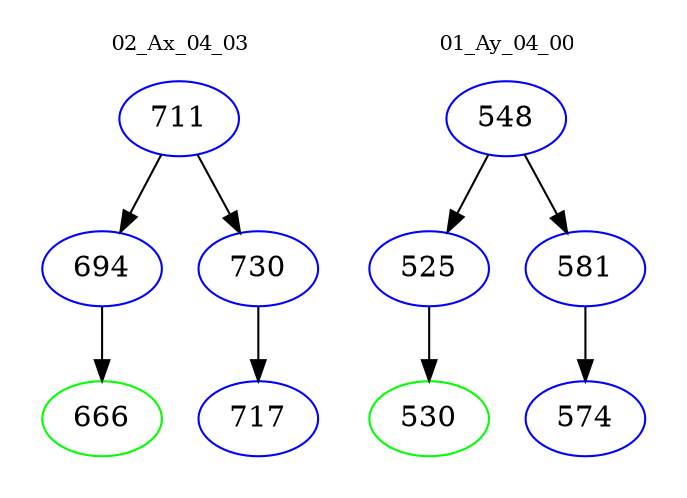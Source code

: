 digraph{
subgraph cluster_0 {
color = white
label = "02_Ax_04_03";
fontsize=10;
T0_711 [label="711", color="blue"]
T0_711 -> T0_694 [color="black"]
T0_694 [label="694", color="blue"]
T0_694 -> T0_666 [color="black"]
T0_666 [label="666", color="green"]
T0_711 -> T0_730 [color="black"]
T0_730 [label="730", color="blue"]
T0_730 -> T0_717 [color="black"]
T0_717 [label="717", color="blue"]
}
subgraph cluster_1 {
color = white
label = "01_Ay_04_00";
fontsize=10;
T1_548 [label="548", color="blue"]
T1_548 -> T1_525 [color="black"]
T1_525 [label="525", color="blue"]
T1_525 -> T1_530 [color="black"]
T1_530 [label="530", color="green"]
T1_548 -> T1_581 [color="black"]
T1_581 [label="581", color="blue"]
T1_581 -> T1_574 [color="black"]
T1_574 [label="574", color="blue"]
}
}
